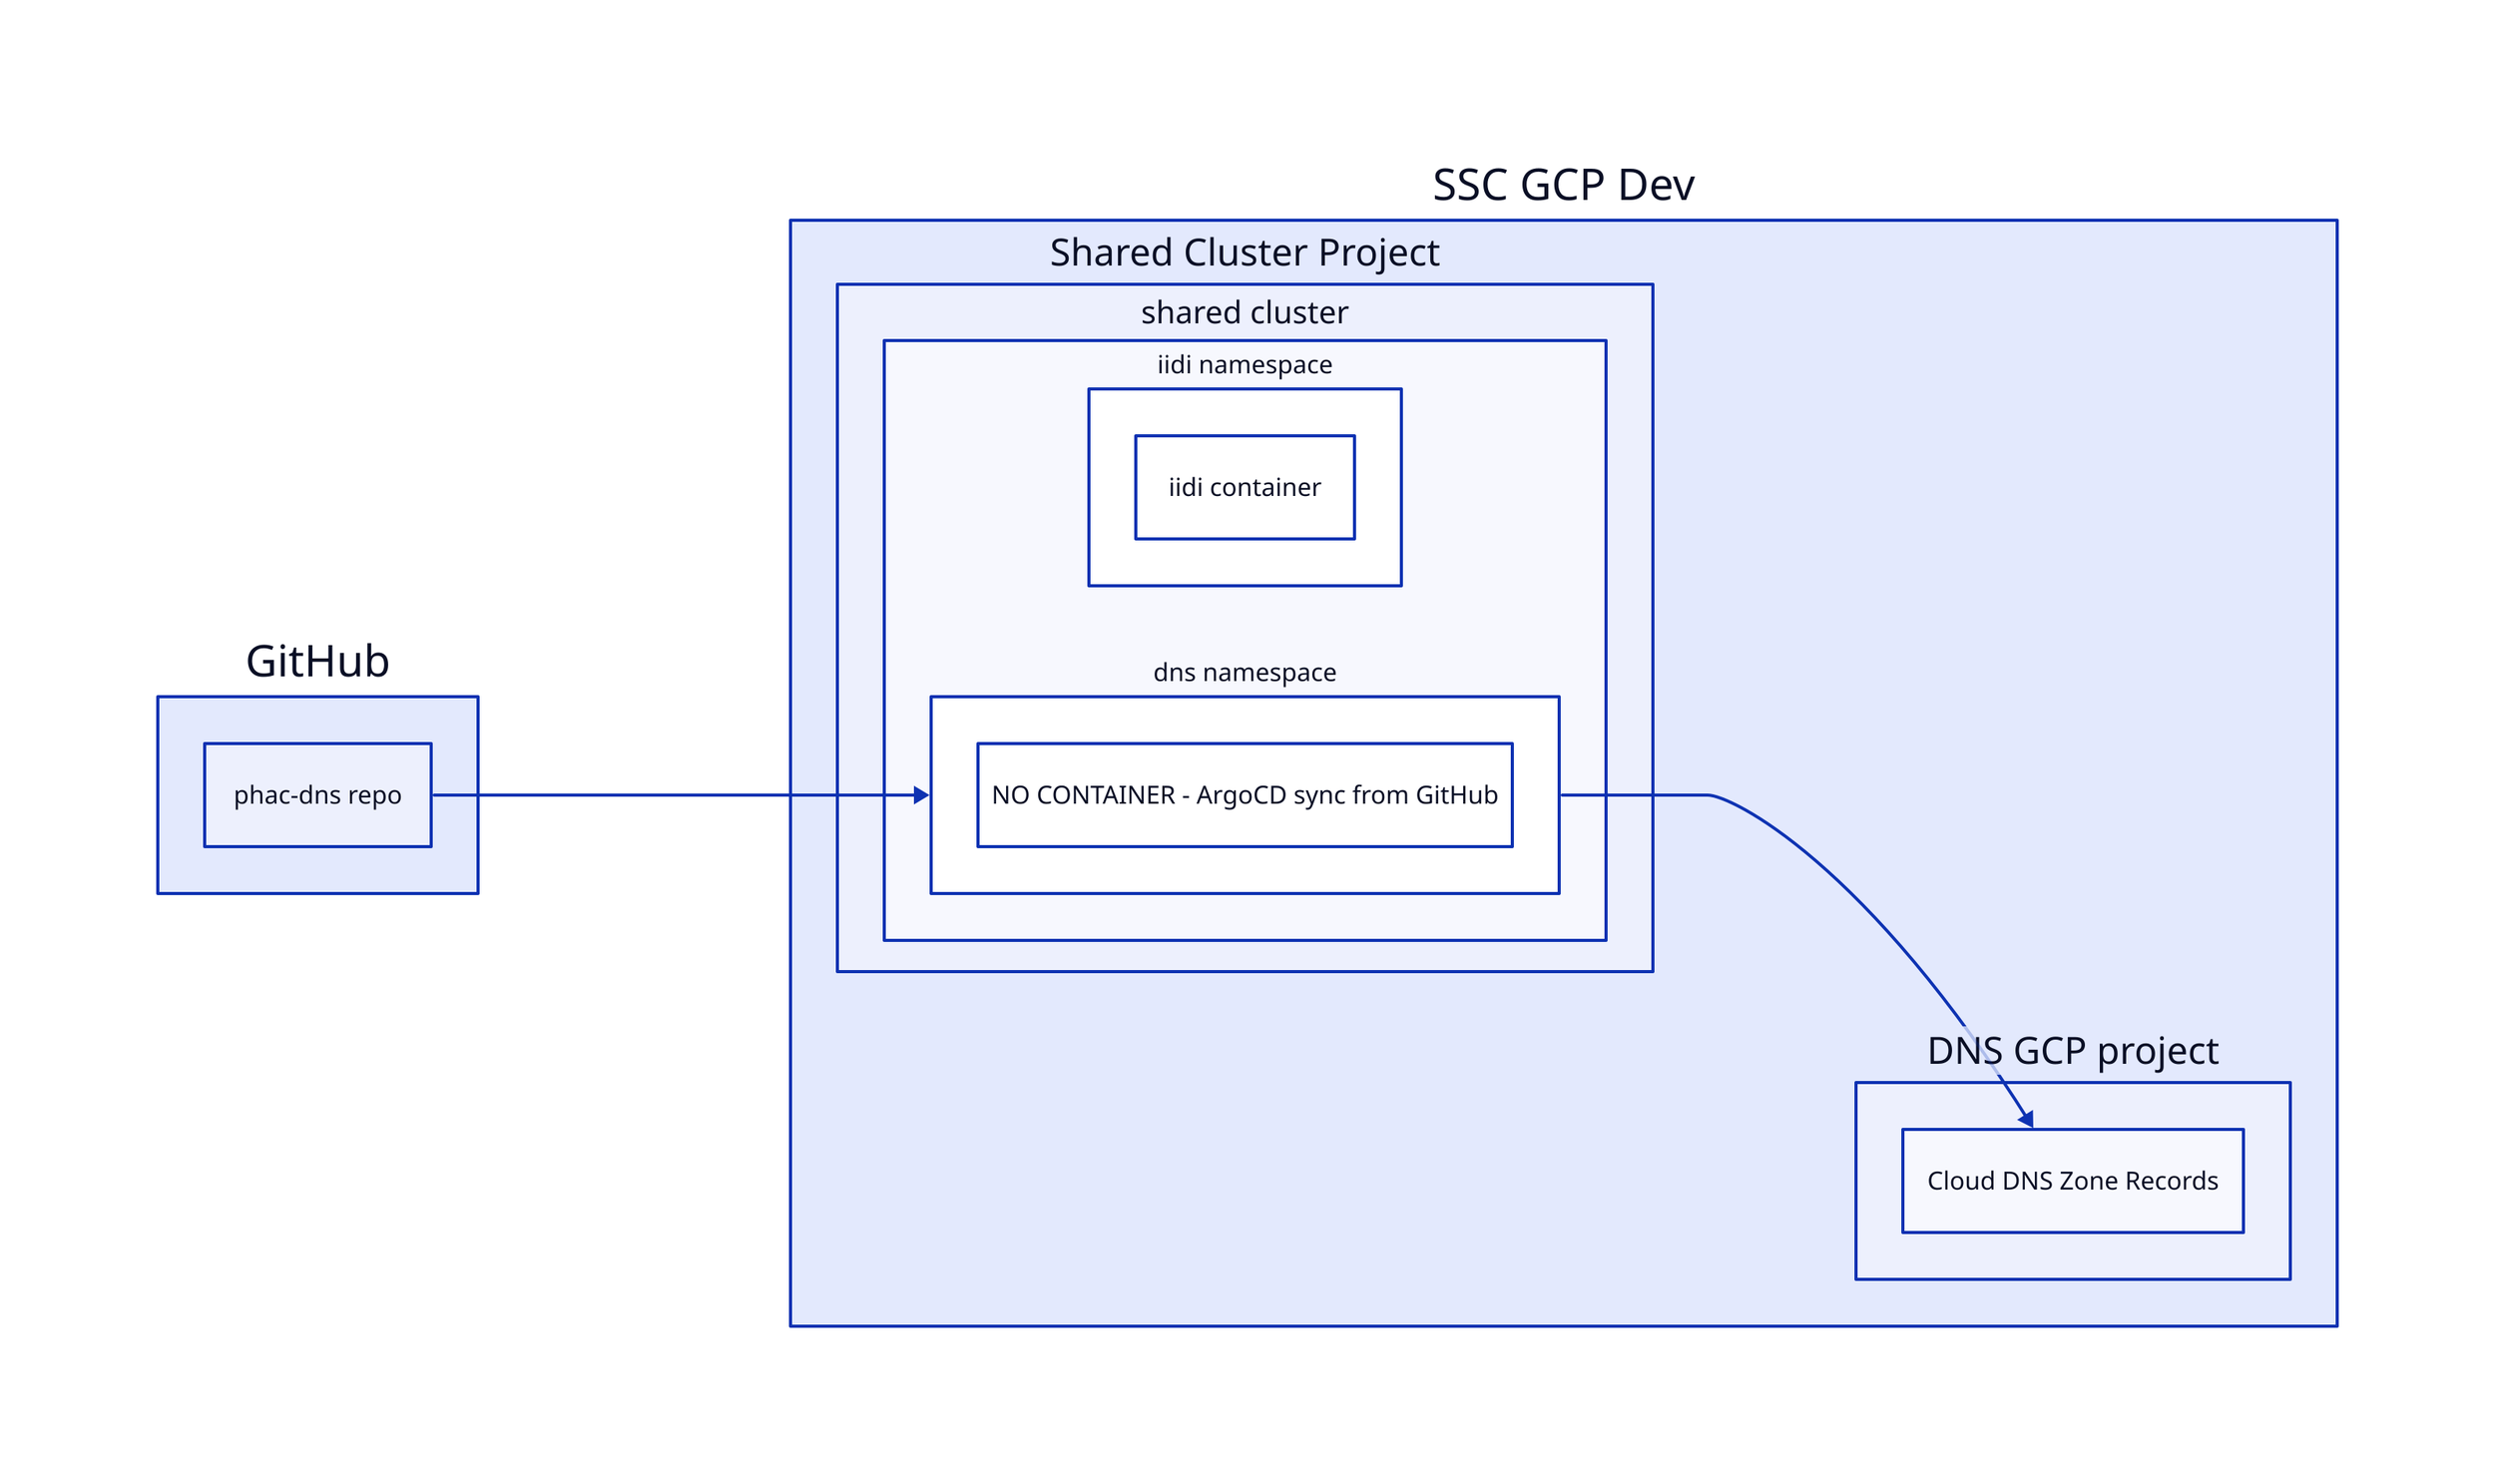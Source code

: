 vars: {
  d2-config: {
    layout-engine: elk
  }
}
direction: right
SSC GCP Dev: {
  Shared Cluster Project: {
    shared cluster: {
      iidi namespace: {
        iidi container
      }

      dns namespace: {
        NO CONTAINER - ArgoCD sync from GitHub
      }
    }
  }
  DNS GCP project: {
    Cloud DNS Zone Records
  } 
}
GitHub: {
  phac-dns repo: {
  }
}

SSC GCP Dev.Shared Cluster Project.shared cluster.dns namespace <- GitHub.phac-dns repo
SSC GCP Dev.Shared Cluster Project.shared cluster.dns namespace -> SSC GCP Dev.DNS GCP project.Cloud DNS Zone Records
